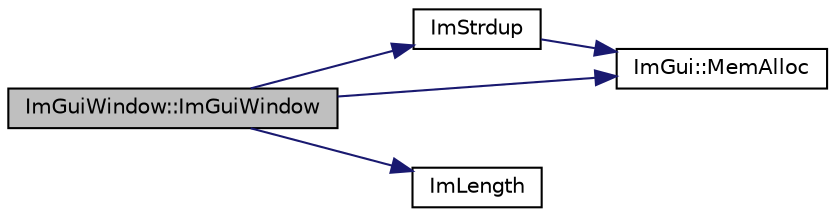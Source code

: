 digraph "ImGuiWindow::ImGuiWindow"
{
 // INTERACTIVE_SVG=YES
  edge [fontname="Helvetica",fontsize="10",labelfontname="Helvetica",labelfontsize="10"];
  node [fontname="Helvetica",fontsize="10",shape=record];
  rankdir="LR";
  Node1 [label="ImGuiWindow::ImGuiWindow",height=0.2,width=0.4,color="black", fillcolor="grey75", style="filled" fontcolor="black"];
  Node1 -> Node2 [color="midnightblue",fontsize="10",style="solid",fontname="Helvetica"];
  Node2 [label="ImStrdup",height=0.2,width=0.4,color="black", fillcolor="white", style="filled",URL="$imgui_8cpp.html#aaa875fe75d952335e29bcd06562a78c4"];
  Node2 -> Node3 [color="midnightblue",fontsize="10",style="solid",fontname="Helvetica"];
  Node3 [label="ImGui::MemAlloc",height=0.2,width=0.4,color="black", fillcolor="white", style="filled",URL="$namespace_im_gui.html#a15efb2cac4a54b35489c5984ba1b661a"];
  Node1 -> Node4 [color="midnightblue",fontsize="10",style="solid",fontname="Helvetica"];
  Node4 [label="ImLength",height=0.2,width=0.4,color="black", fillcolor="white", style="filled",URL="$imgui_8cpp.html#abc40be5a28ecdfd02c698a1003aee0eb"];
  Node1 -> Node3 [color="midnightblue",fontsize="10",style="solid",fontname="Helvetica"];
}
